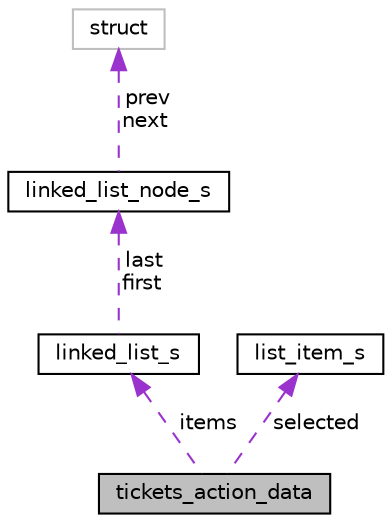 digraph "tickets_action_data"
{
  edge [fontname="Helvetica",fontsize="10",labelfontname="Helvetica",labelfontsize="10"];
  node [fontname="Helvetica",fontsize="10",shape=record];
  Node1 [label="tickets_action_data",height=0.2,width=0.4,color="black", fillcolor="grey75", style="filled" fontcolor="black"];
  Node2 -> Node1 [dir="back",color="darkorchid3",fontsize="10",style="dashed",label=" items" ,fontname="Helvetica"];
  Node2 [label="linked_list_s",height=0.2,width=0.4,color="black", fillcolor="white", style="filled",URL="$structlinked__list__s.html"];
  Node3 -> Node2 [dir="back",color="darkorchid3",fontsize="10",style="dashed",label=" last\nfirst" ,fontname="Helvetica"];
  Node3 [label="linked_list_node_s",height=0.2,width=0.4,color="black", fillcolor="white", style="filled",URL="$structlinked__list__node__s.html"];
  Node4 -> Node3 [dir="back",color="darkorchid3",fontsize="10",style="dashed",label=" prev\nnext" ,fontname="Helvetica"];
  Node4 [label="struct",height=0.2,width=0.4,color="grey75", fillcolor="white", style="filled"];
  Node5 -> Node1 [dir="back",color="darkorchid3",fontsize="10",style="dashed",label=" selected" ,fontname="Helvetica"];
  Node5 [label="list_item_s",height=0.2,width=0.4,color="black", fillcolor="white", style="filled",URL="$structlist__item__s.html"];
}
